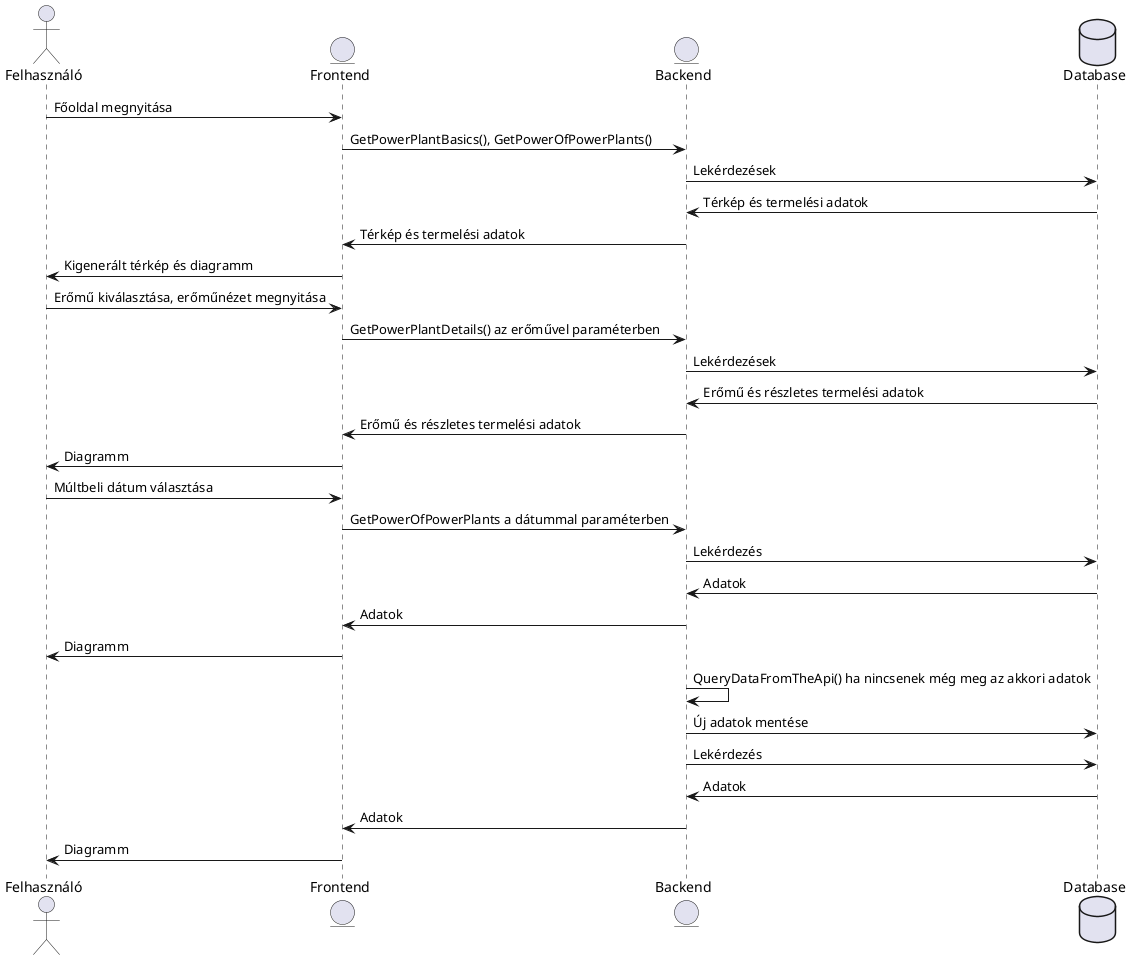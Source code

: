 @startuml sequence
actor       Felhasználó as user
entity      Frontend    as fe
entity      Backend     as be
database    Database    as db

user -> fe : Főoldal megnyitása
fe -> be : GetPowerPlantBasics(), GetPowerOfPowerPlants()
be -> db : Lekérdezések
db -> be : Térkép és termelési adatok
be -> fe : Térkép és termelési adatok
fe -> user : Kigenerált térkép és diagramm

user -> fe : Erőmű kiválasztása, erőműnézet megnyitása
fe -> be : GetPowerPlantDetails() az erőművel paraméterben
be -> db : Lekérdezések
db -> be : Erőmű és részletes termelési adatok
be -> fe : Erőmű és részletes termelési adatok
fe -> user : Diagramm

user -> fe : Múltbeli dátum választása
fe -> be : GetPowerOfPowerPlants a dátummal paraméterben
be -> db : Lekérdezés
db -> be : Adatok
be -> fe : Adatok
fe -> user : Diagramm
be -> be : QueryDataFromTheApi() ha nincsenek még meg az akkori adatok
be -> db : Új adatok mentése
be -> db : Lekérdezés
db -> be : Adatok
be -> fe : Adatok
fe -> user : Diagramm
@enduml